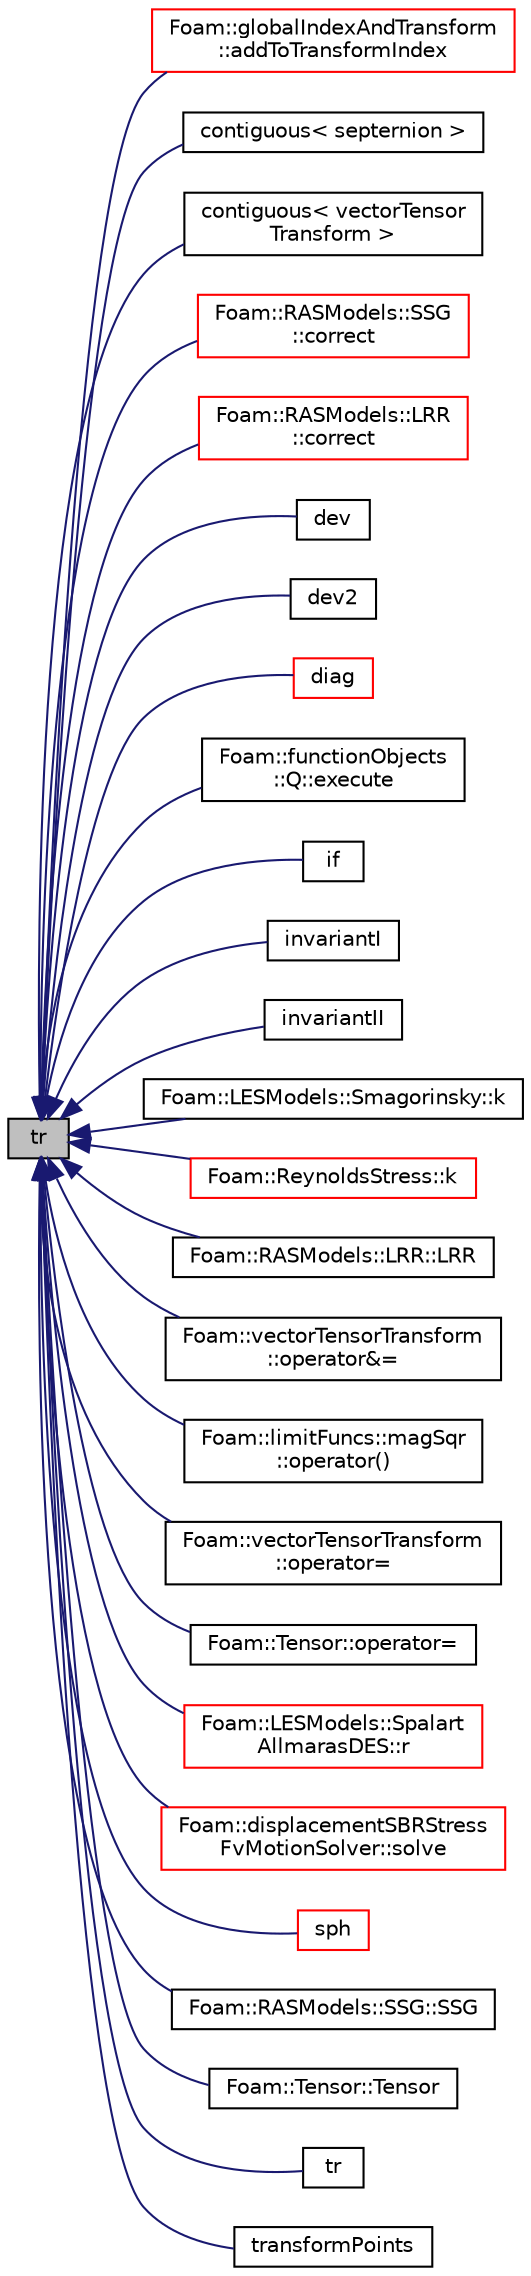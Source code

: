 digraph "tr"
{
  bgcolor="transparent";
  edge [fontname="Helvetica",fontsize="10",labelfontname="Helvetica",labelfontsize="10"];
  node [fontname="Helvetica",fontsize="10",shape=record];
  rankdir="LR";
  Node1 [label="tr",height=0.2,width=0.4,color="black", fillcolor="grey75", style="filled", fontcolor="black"];
  Node1 -> Node2 [dir="back",color="midnightblue",fontsize="10",style="solid",fontname="Helvetica"];
  Node2 [label="Foam::globalIndexAndTransform\l::addToTransformIndex",height=0.2,width=0.4,color="red",URL="$a00948.html#aa5ca2189f2ab3ddd22e4adef20976baf",tooltip="Add patch transformation to transformIndex. Return new. "];
  Node1 -> Node3 [dir="back",color="midnightblue",fontsize="10",style="solid",fontname="Helvetica"];
  Node3 [label="contiguous\< septernion \>",height=0.2,width=0.4,color="black",URL="$a10936.html#af4b73ee820f019d5f7359f07d1cf2d6b",tooltip="Data associated with septernion type are contiguous. "];
  Node1 -> Node4 [dir="back",color="midnightblue",fontsize="10",style="solid",fontname="Helvetica"];
  Node4 [label="contiguous\< vectorTensor\lTransform \>",height=0.2,width=0.4,color="black",URL="$a10936.html#a6ce157d2f9ca6e142ae0545daa13fae0",tooltip="Data associated with vectorTensorTransform type are contiguous. "];
  Node1 -> Node5 [dir="back",color="midnightblue",fontsize="10",style="solid",fontname="Helvetica"];
  Node5 [label="Foam::RASModels::SSG\l::correct",height=0.2,width=0.4,color="red",URL="$a02509.html#a3ae44b28050c3aa494c1d8e18cf618c1",tooltip="Solve the turbulence equations and correct eddy-Viscosity and. "];
  Node1 -> Node6 [dir="back",color="midnightblue",fontsize="10",style="solid",fontname="Helvetica"];
  Node6 [label="Foam::RASModels::LRR\l::correct",height=0.2,width=0.4,color="red",URL="$a01418.html#a3ae44b28050c3aa494c1d8e18cf618c1",tooltip="Solve the turbulence equations and correct eddy-Viscosity and. "];
  Node1 -> Node7 [dir="back",color="midnightblue",fontsize="10",style="solid",fontname="Helvetica"];
  Node7 [label="dev",height=0.2,width=0.4,color="black",URL="$a10936.html#ab1743bdd27eb24c60ab81d51e1426940",tooltip="Return the deviatoric part of a symmetric tensor. "];
  Node1 -> Node8 [dir="back",color="midnightblue",fontsize="10",style="solid",fontname="Helvetica"];
  Node8 [label="dev2",height=0.2,width=0.4,color="black",URL="$a10936.html#a4864d9bd11cd71ec83366c4854126050",tooltip="Return the deviatoric part of a symmetric tensor. "];
  Node1 -> Node9 [dir="back",color="midnightblue",fontsize="10",style="solid",fontname="Helvetica"];
  Node9 [label="diag",height=0.2,width=0.4,color="red",URL="$a10936.html#a8cdb0ba0633c91ed7041368519cd217c"];
  Node1 -> Node10 [dir="back",color="midnightblue",fontsize="10",style="solid",fontname="Helvetica"];
  Node10 [label="Foam::functionObjects\l::Q::execute",height=0.2,width=0.4,color="black",URL="$a02102.html#ac7366682f728350b2ed2c67e9aa68f3e",tooltip="Calculate the Q-field. "];
  Node1 -> Node11 [dir="back",color="midnightblue",fontsize="10",style="solid",fontname="Helvetica"];
  Node11 [label="if",height=0.2,width=0.4,color="black",URL="$a04641.html#a7c777e0673d4ff5a26cf1b69ba87fcea"];
  Node1 -> Node12 [dir="back",color="midnightblue",fontsize="10",style="solid",fontname="Helvetica"];
  Node12 [label="invariantI",height=0.2,width=0.4,color="black",URL="$a10936.html#a17db27f94729eb15a58376ccd8b2f46b",tooltip="Return the 1st invariant of a symmetric tensor. "];
  Node1 -> Node13 [dir="back",color="midnightblue",fontsize="10",style="solid",fontname="Helvetica"];
  Node13 [label="invariantII",height=0.2,width=0.4,color="black",URL="$a10936.html#a80f4a4e114b95296270a2d1b8cf1d047",tooltip="Return the 2nd invariant of a symmetric tensor. "];
  Node1 -> Node14 [dir="back",color="midnightblue",fontsize="10",style="solid",fontname="Helvetica"];
  Node14 [label="Foam::LESModels::Smagorinsky::k",height=0.2,width=0.4,color="black",URL="$a02428.html#a5fccd0982fff539a550586cbc901dc80",tooltip="Return SGS kinetic energy. "];
  Node1 -> Node15 [dir="back",color="midnightblue",fontsize="10",style="solid",fontname="Helvetica"];
  Node15 [label="Foam::ReynoldsStress::k",height=0.2,width=0.4,color="red",URL="$a02253.html#a792144a991ea718f6f92c27b51af4171",tooltip="Return the turbulence kinetic energy. "];
  Node1 -> Node16 [dir="back",color="midnightblue",fontsize="10",style="solid",fontname="Helvetica"];
  Node16 [label="Foam::RASModels::LRR::LRR",height=0.2,width=0.4,color="black",URL="$a01418.html#a8e5876f967d41986458bf1b4e56880f1",tooltip="Construct from components. "];
  Node1 -> Node17 [dir="back",color="midnightblue",fontsize="10",style="solid",fontname="Helvetica"];
  Node17 [label="Foam::vectorTensorTransform\l::operator&=",height=0.2,width=0.4,color="black",URL="$a02910.html#afb30f52a1397d57c50570a07ff454840"];
  Node1 -> Node18 [dir="back",color="midnightblue",fontsize="10",style="solid",fontname="Helvetica"];
  Node18 [label="Foam::limitFuncs::magSqr\l::operator()",height=0.2,width=0.4,color="black",URL="$a01430.html#aea1bf6c7e32ccf2cf100fac91e73d642"];
  Node1 -> Node19 [dir="back",color="midnightblue",fontsize="10",style="solid",fontname="Helvetica"];
  Node19 [label="Foam::vectorTensorTransform\l::operator=",height=0.2,width=0.4,color="black",URL="$a02910.html#a5d08651da1e9f1b0e729345bc3019bb9"];
  Node1 -> Node20 [dir="back",color="midnightblue",fontsize="10",style="solid",fontname="Helvetica"];
  Node20 [label="Foam::Tensor::operator=",height=0.2,width=0.4,color="black",URL="$a02656.html#a2b446e0c111fb03bc9a180a1052600fc",tooltip="Assign to a triad. "];
  Node1 -> Node21 [dir="back",color="midnightblue",fontsize="10",style="solid",fontname="Helvetica"];
  Node21 [label="Foam::LESModels::Spalart\lAllmarasDES::r",height=0.2,width=0.4,color="red",URL="$a02471.html#a9e5dbf944a1d71ff0fd2426fcf1ba235"];
  Node1 -> Node22 [dir="back",color="midnightblue",fontsize="10",style="solid",fontname="Helvetica"];
  Node22 [label="Foam::displacementSBRStress\lFvMotionSolver::solve",height=0.2,width=0.4,color="red",URL="$a00562.html#af7d39f0eac0af0ed5785935ac72a1e7d",tooltip="Solve for motion. "];
  Node1 -> Node23 [dir="back",color="midnightblue",fontsize="10",style="solid",fontname="Helvetica"];
  Node23 [label="sph",height=0.2,width=0.4,color="red",URL="$a10936.html#a4c231344f4746c48a3607f02e46a1a37",tooltip="Return the spherical part of a diagonal tensor. "];
  Node1 -> Node24 [dir="back",color="midnightblue",fontsize="10",style="solid",fontname="Helvetica"];
  Node24 [label="Foam::RASModels::SSG::SSG",height=0.2,width=0.4,color="black",URL="$a02509.html#a2f41db74431d003903c7e650177ba0f7",tooltip="Construct from components. "];
  Node1 -> Node25 [dir="back",color="midnightblue",fontsize="10",style="solid",fontname="Helvetica"];
  Node25 [label="Foam::Tensor::Tensor",height=0.2,width=0.4,color="black",URL="$a02656.html#ab12f709e163c8bf242ee1a546b7f3bc2",tooltip="Construct given triad. "];
  Node1 -> Node26 [dir="back",color="midnightblue",fontsize="10",style="solid",fontname="Helvetica"];
  Node26 [label="tr",height=0.2,width=0.4,color="black",URL="$a10936.html#ae4a0f50598a8f30fdf0808103dbd620a"];
  Node1 -> Node27 [dir="back",color="midnightblue",fontsize="10",style="solid",fontname="Helvetica"];
  Node27 [label="transformPoints",height=0.2,width=0.4,color="black",URL="$a10936.html#a732a8e7f8daeb55551776a0a4840aa2d",tooltip="Transform given vectorField of coordinates with the given septernion. "];
}
